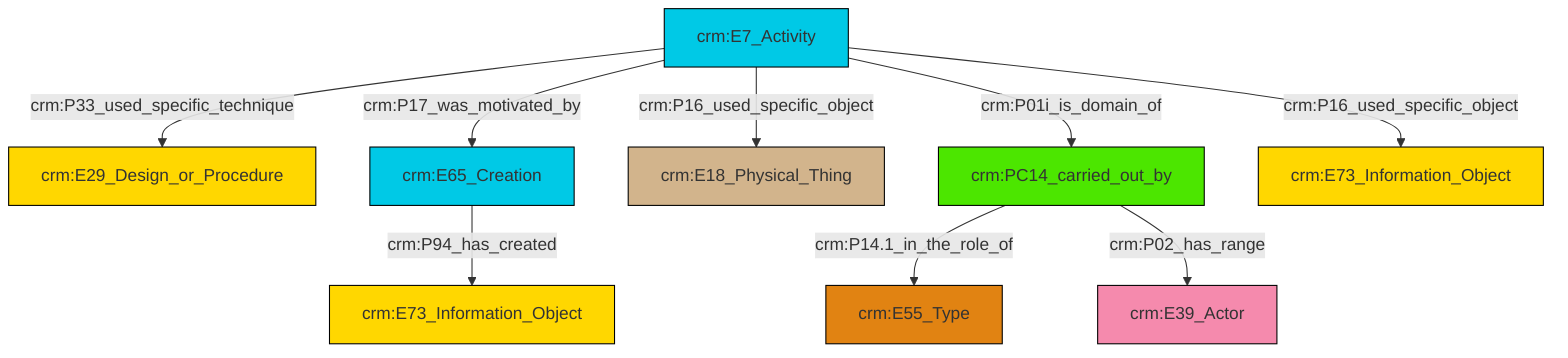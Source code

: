graph TD
classDef Literal fill:#f2f2f2,stroke:#000000;
classDef CRM_Entity fill:#FFFFFF,stroke:#000000;
classDef Temporal_Entity fill:#00C9E6, stroke:#000000;
classDef Type fill:#E18312, stroke:#000000;
classDef Time-Span fill:#2C9C91, stroke:#000000;
classDef Appellation fill:#FFEB7F, stroke:#000000;
classDef Place fill:#008836, stroke:#000000;
classDef Persistent_Item fill:#B266B2, stroke:#000000;
classDef Conceptual_Object fill:#FFD700, stroke:#000000;
classDef Physical_Thing fill:#D2B48C, stroke:#000000;
classDef Actor fill:#f58aad, stroke:#000000;
classDef PC_Classes fill:#4ce600, stroke:#000000;
classDef Multi fill:#cccccc,stroke:#000000;

4["crm:E65_Creation"]:::Temporal_Entity -->|crm:P94_has_created| 5["crm:E73_Information_Object"]:::Conceptual_Object
11["crm:PC14_carried_out_by"]:::PC_Classes -->|crm:P14.1_in_the_role_of| 0["crm:E55_Type"]:::Type
15["crm:E7_Activity"]:::Temporal_Entity -->|crm:P17_was_motivated_by| 4["crm:E65_Creation"]:::Temporal_Entity
15["crm:E7_Activity"]:::Temporal_Entity -->|crm:P33_used_specific_technique| 2["crm:E29_Design_or_Procedure"]:::Conceptual_Object
15["crm:E7_Activity"]:::Temporal_Entity -->|crm:P16_used_specific_object| 13["crm:E73_Information_Object"]:::Conceptual_Object
15["crm:E7_Activity"]:::Temporal_Entity -->|crm:P01i_is_domain_of| 11["crm:PC14_carried_out_by"]:::PC_Classes
15["crm:E7_Activity"]:::Temporal_Entity -->|crm:P16_used_specific_object| 9["crm:E18_Physical_Thing"]:::Physical_Thing
11["crm:PC14_carried_out_by"]:::PC_Classes -->|crm:P02_has_range| 6["crm:E39_Actor"]:::Actor